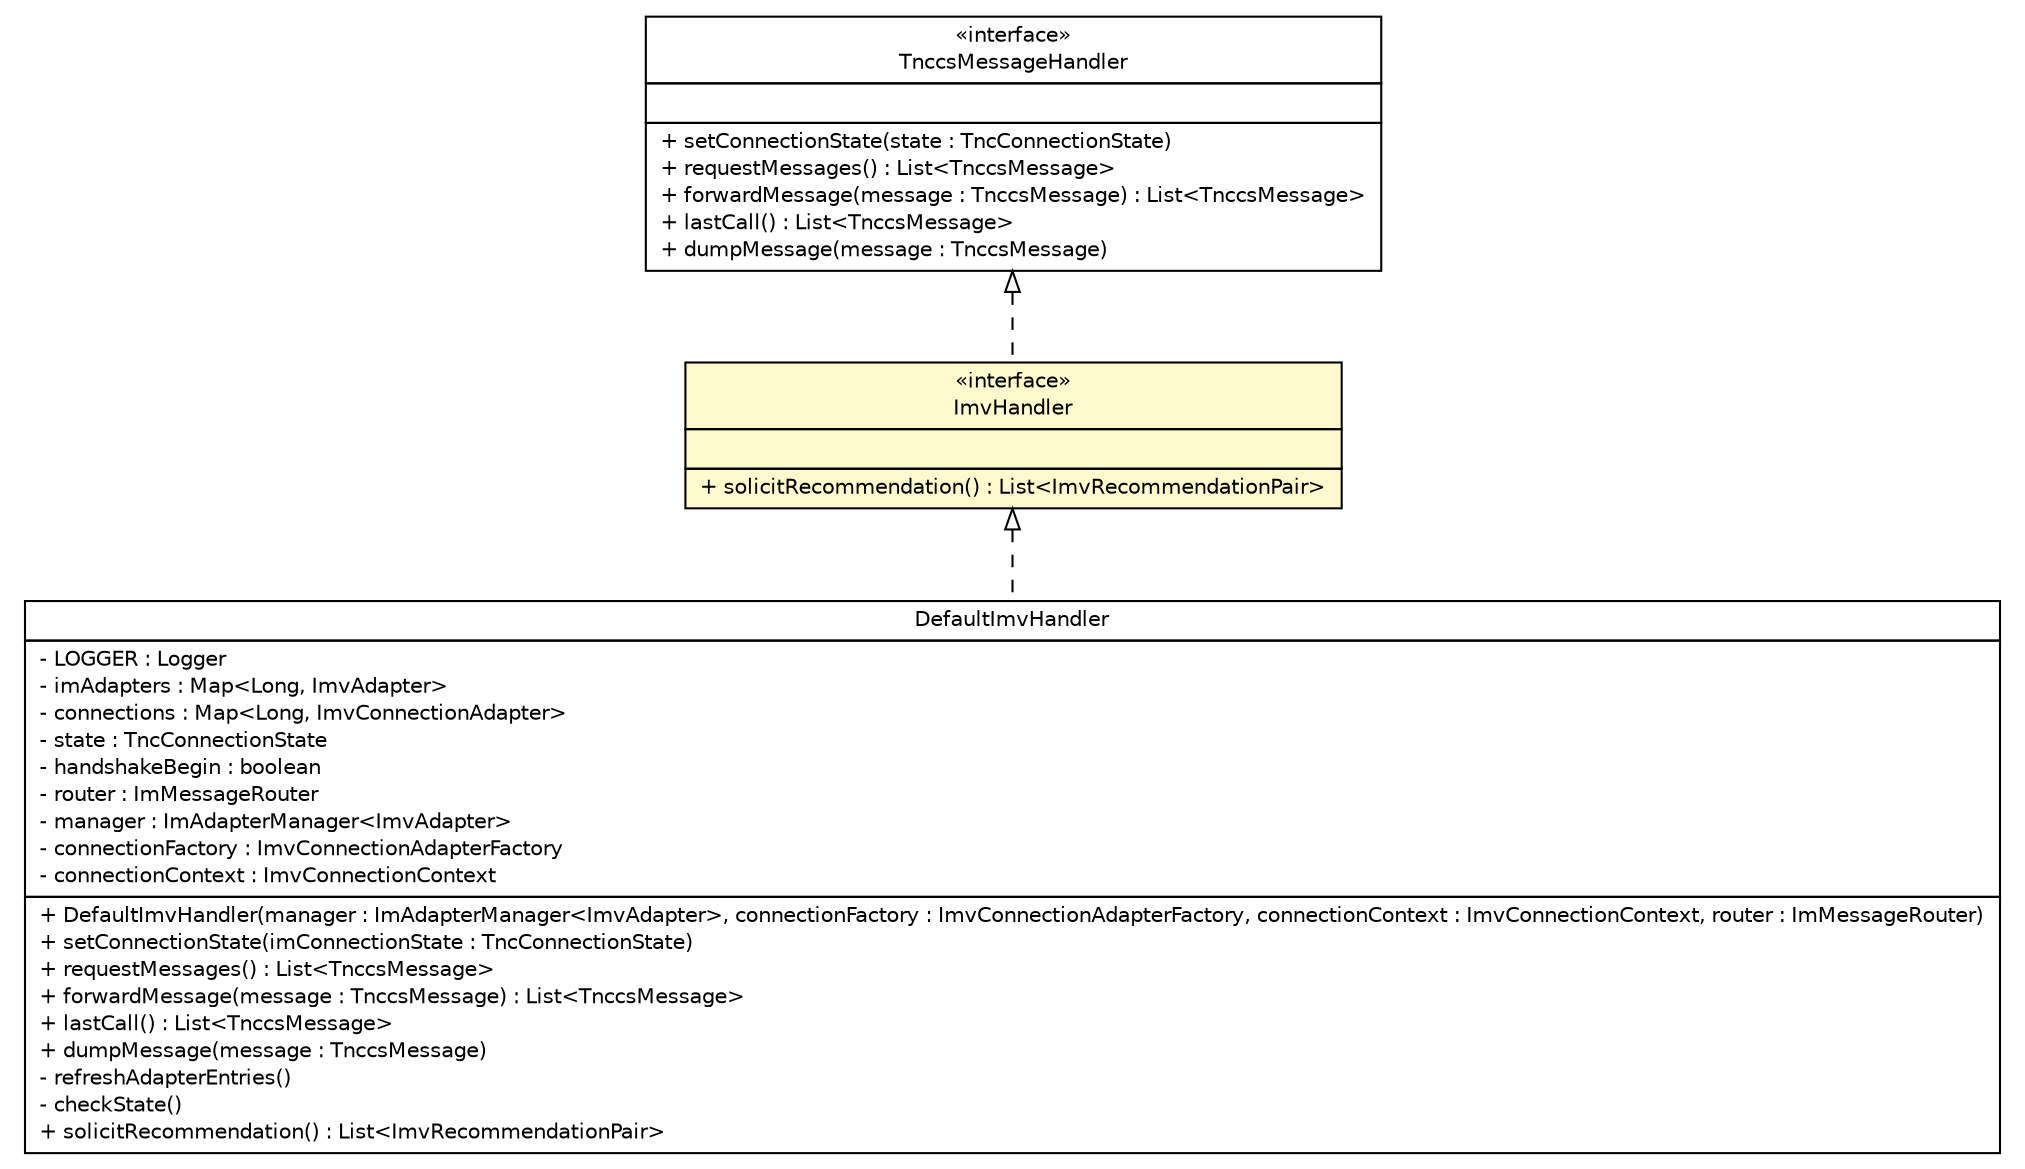 #!/usr/local/bin/dot
#
# Class diagram 
# Generated by UMLGraph version R5_6 (http://www.umlgraph.org/)
#

digraph G {
	edge [fontname="Helvetica",fontsize=10,labelfontname="Helvetica",labelfontsize=10];
	node [fontname="Helvetica",fontsize=10,shape=plaintext];
	nodesep=0.25;
	ranksep=0.5;
	// de.hsbremen.tc.tnc.tnccs.message.handler.ImvHandler
	c25369 [label=<<table title="de.hsbremen.tc.tnc.tnccs.message.handler.ImvHandler" border="0" cellborder="1" cellspacing="0" cellpadding="2" port="p" bgcolor="lemonChiffon" href="./ImvHandler.html">
		<tr><td><table border="0" cellspacing="0" cellpadding="1">
<tr><td align="center" balign="center"> &#171;interface&#187; </td></tr>
<tr><td align="center" balign="center"> ImvHandler </td></tr>
		</table></td></tr>
		<tr><td><table border="0" cellspacing="0" cellpadding="1">
<tr><td align="left" balign="left">  </td></tr>
		</table></td></tr>
		<tr><td><table border="0" cellspacing="0" cellpadding="1">
<tr><td align="left" balign="left"> + solicitRecommendation() : List&lt;ImvRecommendationPair&gt; </td></tr>
		</table></td></tr>
		</table>>, URL="./ImvHandler.html", fontname="Helvetica", fontcolor="black", fontsize=10.0];
	// de.hsbremen.tc.tnc.tnccs.message.handler.TnccsMessageHandler
	c25375 [label=<<table title="de.hsbremen.tc.tnc.tnccs.message.handler.TnccsMessageHandler" border="0" cellborder="1" cellspacing="0" cellpadding="2" port="p" href="./TnccsMessageHandler.html">
		<tr><td><table border="0" cellspacing="0" cellpadding="1">
<tr><td align="center" balign="center"> &#171;interface&#187; </td></tr>
<tr><td align="center" balign="center"> TnccsMessageHandler </td></tr>
		</table></td></tr>
		<tr><td><table border="0" cellspacing="0" cellpadding="1">
<tr><td align="left" balign="left">  </td></tr>
		</table></td></tr>
		<tr><td><table border="0" cellspacing="0" cellpadding="1">
<tr><td align="left" balign="left"> + setConnectionState(state : TncConnectionState) </td></tr>
<tr><td align="left" balign="left"> + requestMessages() : List&lt;TnccsMessage&gt; </td></tr>
<tr><td align="left" balign="left"> + forwardMessage(message : TnccsMessage) : List&lt;TnccsMessage&gt; </td></tr>
<tr><td align="left" balign="left"> + lastCall() : List&lt;TnccsMessage&gt; </td></tr>
<tr><td align="left" balign="left"> + dumpMessage(message : TnccsMessage) </td></tr>
		</table></td></tr>
		</table>>, URL="./TnccsMessageHandler.html", fontname="Helvetica", fontcolor="black", fontsize=10.0];
	// de.hsbremen.tc.tnc.tnccs.message.handler.simple.DefaultImvHandler
	c25392 [label=<<table title="de.hsbremen.tc.tnc.tnccs.message.handler.simple.DefaultImvHandler" border="0" cellborder="1" cellspacing="0" cellpadding="2" port="p" href="./simple/DefaultImvHandler.html">
		<tr><td><table border="0" cellspacing="0" cellpadding="1">
<tr><td align="center" balign="center"> DefaultImvHandler </td></tr>
		</table></td></tr>
		<tr><td><table border="0" cellspacing="0" cellpadding="1">
<tr><td align="left" balign="left"> - LOGGER : Logger </td></tr>
<tr><td align="left" balign="left"> - imAdapters : Map&lt;Long, ImvAdapter&gt; </td></tr>
<tr><td align="left" balign="left"> - connections : Map&lt;Long, ImvConnectionAdapter&gt; </td></tr>
<tr><td align="left" balign="left"> - state : TncConnectionState </td></tr>
<tr><td align="left" balign="left"> - handshakeBegin : boolean </td></tr>
<tr><td align="left" balign="left"> - router : ImMessageRouter </td></tr>
<tr><td align="left" balign="left"> - manager : ImAdapterManager&lt;ImvAdapter&gt; </td></tr>
<tr><td align="left" balign="left"> - connectionFactory : ImvConnectionAdapterFactory </td></tr>
<tr><td align="left" balign="left"> - connectionContext : ImvConnectionContext </td></tr>
		</table></td></tr>
		<tr><td><table border="0" cellspacing="0" cellpadding="1">
<tr><td align="left" balign="left"> + DefaultImvHandler(manager : ImAdapterManager&lt;ImvAdapter&gt;, connectionFactory : ImvConnectionAdapterFactory, connectionContext : ImvConnectionContext, router : ImMessageRouter) </td></tr>
<tr><td align="left" balign="left"> + setConnectionState(imConnectionState : TncConnectionState) </td></tr>
<tr><td align="left" balign="left"> + requestMessages() : List&lt;TnccsMessage&gt; </td></tr>
<tr><td align="left" balign="left"> + forwardMessage(message : TnccsMessage) : List&lt;TnccsMessage&gt; </td></tr>
<tr><td align="left" balign="left"> + lastCall() : List&lt;TnccsMessage&gt; </td></tr>
<tr><td align="left" balign="left"> + dumpMessage(message : TnccsMessage) </td></tr>
<tr><td align="left" balign="left"> - refreshAdapterEntries() </td></tr>
<tr><td align="left" balign="left"> - checkState() </td></tr>
<tr><td align="left" balign="left"> + solicitRecommendation() : List&lt;ImvRecommendationPair&gt; </td></tr>
		</table></td></tr>
		</table>>, URL="./simple/DefaultImvHandler.html", fontname="Helvetica", fontcolor="black", fontsize=10.0];
	//de.hsbremen.tc.tnc.tnccs.message.handler.ImvHandler implements de.hsbremen.tc.tnc.tnccs.message.handler.TnccsMessageHandler
	c25375:p -> c25369:p [dir=back,arrowtail=empty,style=dashed];
	//de.hsbremen.tc.tnc.tnccs.message.handler.simple.DefaultImvHandler implements de.hsbremen.tc.tnc.tnccs.message.handler.ImvHandler
	c25369:p -> c25392:p [dir=back,arrowtail=empty,style=dashed];
}

